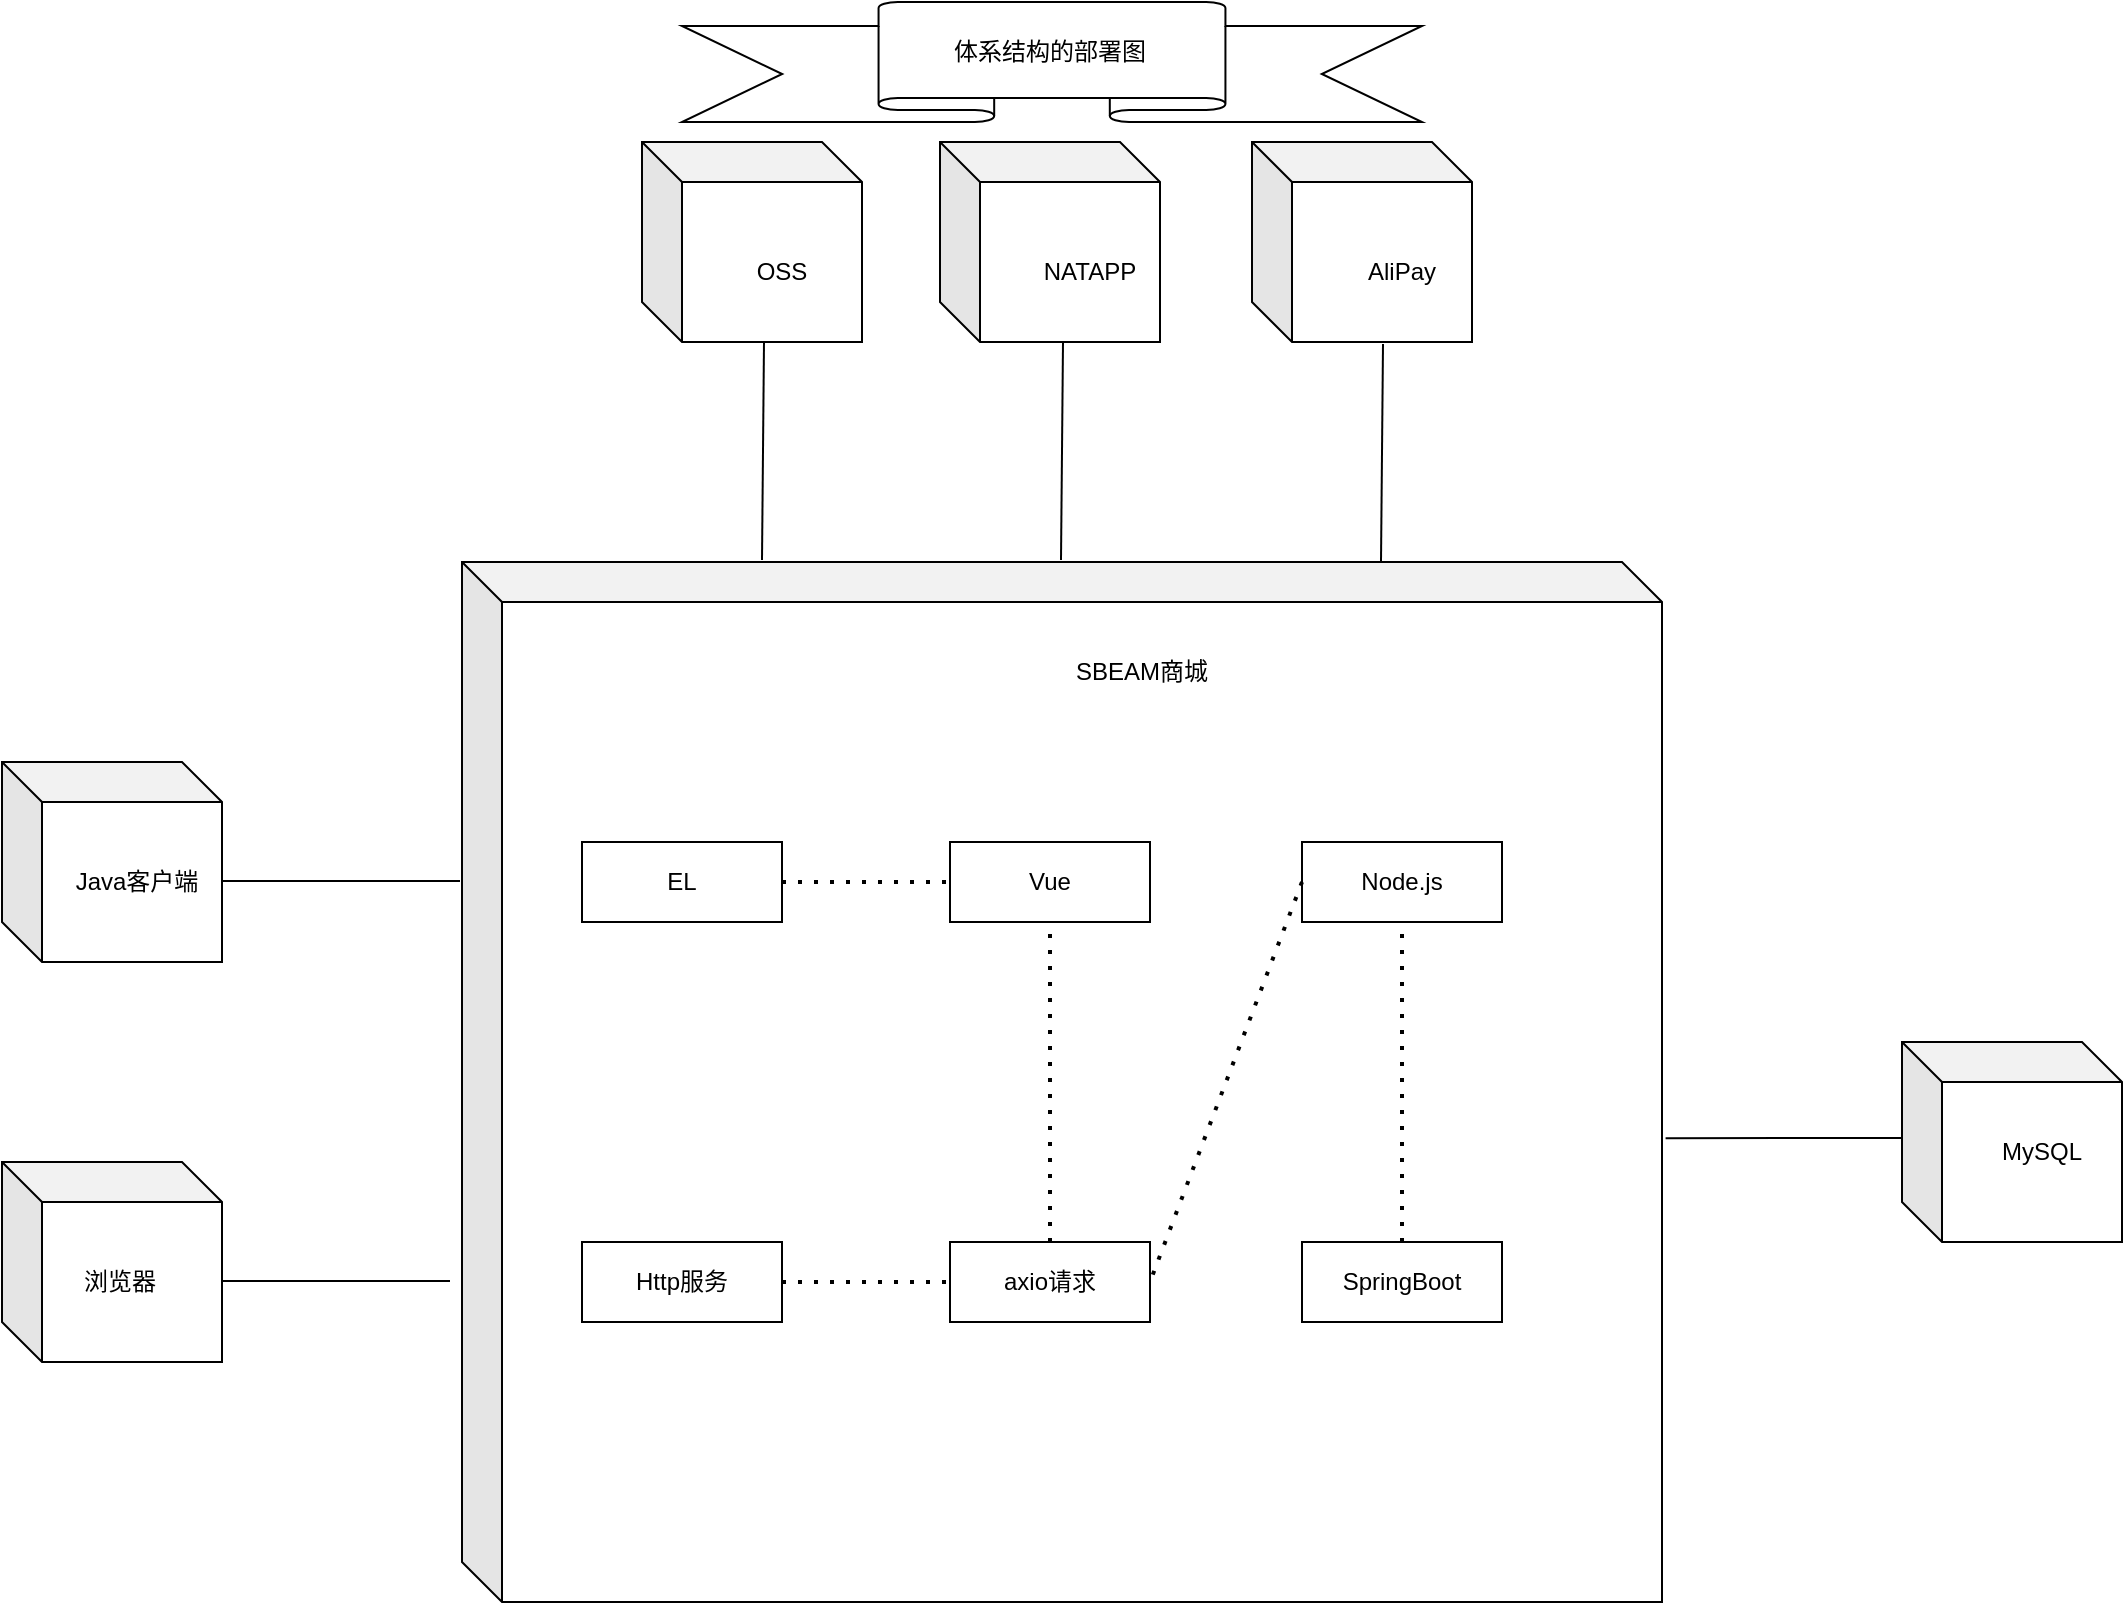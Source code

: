 <mxfile version="26.1.1">
  <diagram name="第 1 页" id="fooZARCtMGak9TJI7Fph">
    <mxGraphModel dx="2165" dy="1989" grid="1" gridSize="10" guides="1" tooltips="1" connect="1" arrows="1" fold="1" page="1" pageScale="1" pageWidth="827" pageHeight="1169" math="0" shadow="0">
      <root>
        <mxCell id="0" />
        <mxCell id="1" parent="0" />
        <mxCell id="4a5bdP1wSf8N1KHF2W9y-1" value="" style="shape=cube;whiteSpace=wrap;html=1;boundedLbl=1;backgroundOutline=1;darkOpacity=0.05;darkOpacity2=0.1;rotation=0;" vertex="1" parent="1">
          <mxGeometry x="-60" y="160" width="110" height="100" as="geometry" />
        </mxCell>
        <mxCell id="4a5bdP1wSf8N1KHF2W9y-3" value="" style="shape=cube;whiteSpace=wrap;html=1;boundedLbl=1;backgroundOutline=1;darkOpacity=0.05;darkOpacity2=0.1;" vertex="1" parent="1">
          <mxGeometry x="170" y="60" width="600" height="520" as="geometry" />
        </mxCell>
        <mxCell id="4a5bdP1wSf8N1KHF2W9y-4" value="" style="shape=cube;whiteSpace=wrap;html=1;boundedLbl=1;backgroundOutline=1;darkOpacity=0.05;darkOpacity2=0.1;rotation=0;" vertex="1" parent="1">
          <mxGeometry x="890" y="300" width="110" height="100" as="geometry" />
        </mxCell>
        <mxCell id="4a5bdP1wSf8N1KHF2W9y-5" value="" style="shape=cube;whiteSpace=wrap;html=1;boundedLbl=1;backgroundOutline=1;darkOpacity=0.05;darkOpacity2=0.1;rotation=0;" vertex="1" parent="1">
          <mxGeometry x="260" y="-150" width="110" height="100" as="geometry" />
        </mxCell>
        <mxCell id="4a5bdP1wSf8N1KHF2W9y-6" value="" style="shape=cube;whiteSpace=wrap;html=1;boundedLbl=1;backgroundOutline=1;darkOpacity=0.05;darkOpacity2=0.1;rotation=0;" vertex="1" parent="1">
          <mxGeometry x="565" y="-150" width="110" height="100" as="geometry" />
        </mxCell>
        <mxCell id="4a5bdP1wSf8N1KHF2W9y-7" value="Java客户端" style="text;html=1;align=center;verticalAlign=middle;whiteSpace=wrap;rounded=0;" vertex="1" parent="1">
          <mxGeometry x="-25" y="205" width="65" height="30" as="geometry" />
        </mxCell>
        <mxCell id="4a5bdP1wSf8N1KHF2W9y-8" value="Web浏览器" style="text;html=1;align=center;verticalAlign=middle;whiteSpace=wrap;rounded=0;" vertex="1" parent="1">
          <mxGeometry x="-30" y="405" width="70" height="30" as="geometry" />
        </mxCell>
        <mxCell id="4a5bdP1wSf8N1KHF2W9y-9" value="MySQL" style="text;html=1;align=center;verticalAlign=middle;whiteSpace=wrap;rounded=0;" vertex="1" parent="1">
          <mxGeometry x="930" y="340" width="60" height="30" as="geometry" />
        </mxCell>
        <mxCell id="4a5bdP1wSf8N1KHF2W9y-10" value="OSS" style="text;html=1;align=center;verticalAlign=middle;whiteSpace=wrap;rounded=0;" vertex="1" parent="1">
          <mxGeometry x="300" y="-100" width="60" height="30" as="geometry" />
        </mxCell>
        <mxCell id="4a5bdP1wSf8N1KHF2W9y-11" value="AliPay" style="text;html=1;align=center;verticalAlign=middle;whiteSpace=wrap;rounded=0;" vertex="1" parent="1">
          <mxGeometry x="610" y="-100" width="60" height="30" as="geometry" />
        </mxCell>
        <mxCell id="4a5bdP1wSf8N1KHF2W9y-14" value="" style="endArrow=none;html=1;rounded=0;exitX=0;exitY=0;exitDx=110;exitDy=60;exitPerimeter=0;" edge="1" parent="1">
          <mxGeometry width="50" height="50" relative="1" as="geometry">
            <mxPoint x="50" y="219.5" as="sourcePoint" />
            <mxPoint x="169" y="219.5" as="targetPoint" />
          </mxGeometry>
        </mxCell>
        <mxCell id="4a5bdP1wSf8N1KHF2W9y-15" value="" style="endArrow=none;html=1;rounded=0;exitX=0;exitY=0;exitDx=110;exitDy=60;exitPerimeter=0;" edge="1" parent="1">
          <mxGeometry width="50" height="50" relative="1" as="geometry">
            <mxPoint x="45" y="419.5" as="sourcePoint" />
            <mxPoint x="164" y="419.5" as="targetPoint" />
          </mxGeometry>
        </mxCell>
        <mxCell id="4a5bdP1wSf8N1KHF2W9y-16" value="" style="endArrow=none;html=1;rounded=0;exitX=1.003;exitY=0.554;exitDx=0;exitDy=0;exitPerimeter=0;entryX=0;entryY=0.48;entryDx=0;entryDy=0;entryPerimeter=0;" edge="1" parent="1" source="4a5bdP1wSf8N1KHF2W9y-3" target="4a5bdP1wSf8N1KHF2W9y-4">
          <mxGeometry width="50" height="50" relative="1" as="geometry">
            <mxPoint x="830" y="349.5" as="sourcePoint" />
            <mxPoint x="949" y="349.5" as="targetPoint" />
          </mxGeometry>
        </mxCell>
        <mxCell id="4a5bdP1wSf8N1KHF2W9y-19" value="SBEAM商城" style="text;html=1;align=center;verticalAlign=middle;whiteSpace=wrap;rounded=0;" vertex="1" parent="1">
          <mxGeometry x="460" y="100" width="100" height="30" as="geometry" />
        </mxCell>
        <mxCell id="4a5bdP1wSf8N1KHF2W9y-20" value="Node.js" style="whiteSpace=wrap;html=1;align=center;" vertex="1" parent="1">
          <mxGeometry x="590" y="200" width="100" height="40" as="geometry" />
        </mxCell>
        <mxCell id="4a5bdP1wSf8N1KHF2W9y-21" value="EL" style="whiteSpace=wrap;html=1;align=center;" vertex="1" parent="1">
          <mxGeometry x="230" y="200" width="100" height="40" as="geometry" />
        </mxCell>
        <mxCell id="4a5bdP1wSf8N1KHF2W9y-22" value="Vue" style="whiteSpace=wrap;html=1;align=center;" vertex="1" parent="1">
          <mxGeometry x="414" y="200" width="100" height="40" as="geometry" />
        </mxCell>
        <mxCell id="4a5bdP1wSf8N1KHF2W9y-23" value="SpringBoot" style="whiteSpace=wrap;html=1;align=center;" vertex="1" parent="1">
          <mxGeometry x="590" y="400" width="100" height="40" as="geometry" />
        </mxCell>
        <mxCell id="4a5bdP1wSf8N1KHF2W9y-24" value="Http服务" style="whiteSpace=wrap;html=1;align=center;" vertex="1" parent="1">
          <mxGeometry x="230" y="400" width="100" height="40" as="geometry" />
        </mxCell>
        <mxCell id="4a5bdP1wSf8N1KHF2W9y-25" value="" style="shape=cube;whiteSpace=wrap;html=1;boundedLbl=1;backgroundOutline=1;darkOpacity=0.05;darkOpacity2=0.1;rotation=0;" vertex="1" parent="1">
          <mxGeometry x="409" y="-150" width="110" height="100" as="geometry" />
        </mxCell>
        <mxCell id="4a5bdP1wSf8N1KHF2W9y-26" value="" style="endArrow=none;html=1;rounded=0;entryX=0;entryY=0;entryDx=65;entryDy=100;entryPerimeter=0;exitX=0.764;exitY=-0.002;exitDx=0;exitDy=0;exitPerimeter=0;" edge="1" parent="1">
          <mxGeometry width="50" height="50" relative="1" as="geometry">
            <mxPoint x="469.5" y="59" as="sourcePoint" />
            <mxPoint x="470.5" y="-50" as="targetPoint" />
          </mxGeometry>
        </mxCell>
        <mxCell id="4a5bdP1wSf8N1KHF2W9y-27" value="NATAPP" style="text;html=1;align=center;verticalAlign=middle;whiteSpace=wrap;rounded=0;" vertex="1" parent="1">
          <mxGeometry x="454" y="-100" width="60" height="30" as="geometry" />
        </mxCell>
        <mxCell id="4a5bdP1wSf8N1KHF2W9y-28" value="" style="endArrow=none;dashed=1;html=1;dashPattern=1 3;strokeWidth=2;rounded=0;exitX=1;exitY=0.5;exitDx=0;exitDy=0;entryX=0;entryY=0.5;entryDx=0;entryDy=0;" edge="1" parent="1" source="4a5bdP1wSf8N1KHF2W9y-21" target="4a5bdP1wSf8N1KHF2W9y-22">
          <mxGeometry width="50" height="50" relative="1" as="geometry">
            <mxPoint x="420" y="510" as="sourcePoint" />
            <mxPoint x="470" y="460" as="targetPoint" />
          </mxGeometry>
        </mxCell>
        <mxCell id="4a5bdP1wSf8N1KHF2W9y-29" value="axio请求" style="whiteSpace=wrap;html=1;align=center;" vertex="1" parent="1">
          <mxGeometry x="414" y="400" width="100" height="40" as="geometry" />
        </mxCell>
        <mxCell id="4a5bdP1wSf8N1KHF2W9y-30" value="" style="endArrow=none;dashed=1;html=1;dashPattern=1 3;strokeWidth=2;rounded=0;exitX=1;exitY=0.5;exitDx=0;exitDy=0;entryX=0;entryY=0.5;entryDx=0;entryDy=0;" edge="1" parent="1" source="4a5bdP1wSf8N1KHF2W9y-24" target="4a5bdP1wSf8N1KHF2W9y-29">
          <mxGeometry width="50" height="50" relative="1" as="geometry">
            <mxPoint x="420" y="510" as="sourcePoint" />
            <mxPoint x="470" y="460" as="targetPoint" />
          </mxGeometry>
        </mxCell>
        <mxCell id="4a5bdP1wSf8N1KHF2W9y-31" value="" style="endArrow=none;dashed=1;html=1;dashPattern=1 3;strokeWidth=2;rounded=0;entryX=0.5;entryY=1;entryDx=0;entryDy=0;" edge="1" parent="1" source="4a5bdP1wSf8N1KHF2W9y-29" target="4a5bdP1wSf8N1KHF2W9y-22">
          <mxGeometry width="50" height="50" relative="1" as="geometry">
            <mxPoint x="420" y="510" as="sourcePoint" />
            <mxPoint x="470" y="460" as="targetPoint" />
          </mxGeometry>
        </mxCell>
        <mxCell id="4a5bdP1wSf8N1KHF2W9y-32" value="" style="endArrow=none;dashed=1;html=1;dashPattern=1 3;strokeWidth=2;rounded=0;entryX=1;entryY=0.5;entryDx=0;entryDy=0;exitX=0;exitY=0.5;exitDx=0;exitDy=0;" edge="1" parent="1" source="4a5bdP1wSf8N1KHF2W9y-20" target="4a5bdP1wSf8N1KHF2W9y-29">
          <mxGeometry width="50" height="50" relative="1" as="geometry">
            <mxPoint x="420" y="510" as="sourcePoint" />
            <mxPoint x="470" y="460" as="targetPoint" />
          </mxGeometry>
        </mxCell>
        <mxCell id="4a5bdP1wSf8N1KHF2W9y-33" value="" style="endArrow=none;dashed=1;html=1;dashPattern=1 3;strokeWidth=2;rounded=0;entryX=0.5;entryY=1;entryDx=0;entryDy=0;" edge="1" parent="1" source="4a5bdP1wSf8N1KHF2W9y-23" target="4a5bdP1wSf8N1KHF2W9y-20">
          <mxGeometry width="50" height="50" relative="1" as="geometry">
            <mxPoint x="420" y="510" as="sourcePoint" />
            <mxPoint x="470" y="460" as="targetPoint" />
          </mxGeometry>
        </mxCell>
        <mxCell id="4a5bdP1wSf8N1KHF2W9y-34" value="" style="endArrow=none;html=1;rounded=0;entryX=0;entryY=0;entryDx=65;entryDy=100;entryPerimeter=0;exitX=0.764;exitY=-0.002;exitDx=0;exitDy=0;exitPerimeter=0;" edge="1" parent="1">
          <mxGeometry width="50" height="50" relative="1" as="geometry">
            <mxPoint x="320" y="59" as="sourcePoint" />
            <mxPoint x="321" y="-50" as="targetPoint" />
          </mxGeometry>
        </mxCell>
        <mxCell id="4a5bdP1wSf8N1KHF2W9y-2" value="" style="shape=cube;whiteSpace=wrap;html=1;boundedLbl=1;backgroundOutline=1;darkOpacity=0.05;darkOpacity2=0.1;rotation=0;" vertex="1" parent="1">
          <mxGeometry x="-60" y="360" width="110" height="100" as="geometry" />
        </mxCell>
        <mxCell id="4a5bdP1wSf8N1KHF2W9y-35" value="" style="endArrow=none;html=1;rounded=0;entryX=0;entryY=0;entryDx=65;entryDy=100;entryPerimeter=0;exitX=0.764;exitY=-0.002;exitDx=0;exitDy=0;exitPerimeter=0;" edge="1" parent="1">
          <mxGeometry width="50" height="50" relative="1" as="geometry">
            <mxPoint x="629.5" y="60" as="sourcePoint" />
            <mxPoint x="630.5" y="-49" as="targetPoint" />
          </mxGeometry>
        </mxCell>
        <mxCell id="4a5bdP1wSf8N1KHF2W9y-36" value="浏览器" style="text;strokeColor=none;fillColor=none;align=left;verticalAlign=middle;spacingLeft=4;spacingRight=4;overflow=hidden;points=[[0,0.5],[1,0.5]];portConstraint=eastwest;rotatable=0;whiteSpace=wrap;html=1;" vertex="1" parent="1">
          <mxGeometry x="-25" y="405" width="80" height="30" as="geometry" />
        </mxCell>
        <mxCell id="4a5bdP1wSf8N1KHF2W9y-37" value="" style="verticalLabelPosition=bottom;verticalAlign=top;html=1;shape=mxgraph.basic.banner" vertex="1" parent="1">
          <mxGeometry x="280" y="-220" width="370" height="60" as="geometry" />
        </mxCell>
        <mxCell id="4a5bdP1wSf8N1KHF2W9y-38" value="体系结构的部署图" style="text;html=1;align=center;verticalAlign=middle;whiteSpace=wrap;rounded=0;" vertex="1" parent="1">
          <mxGeometry x="414" y="-210" width="100" height="30" as="geometry" />
        </mxCell>
      </root>
    </mxGraphModel>
  </diagram>
</mxfile>
